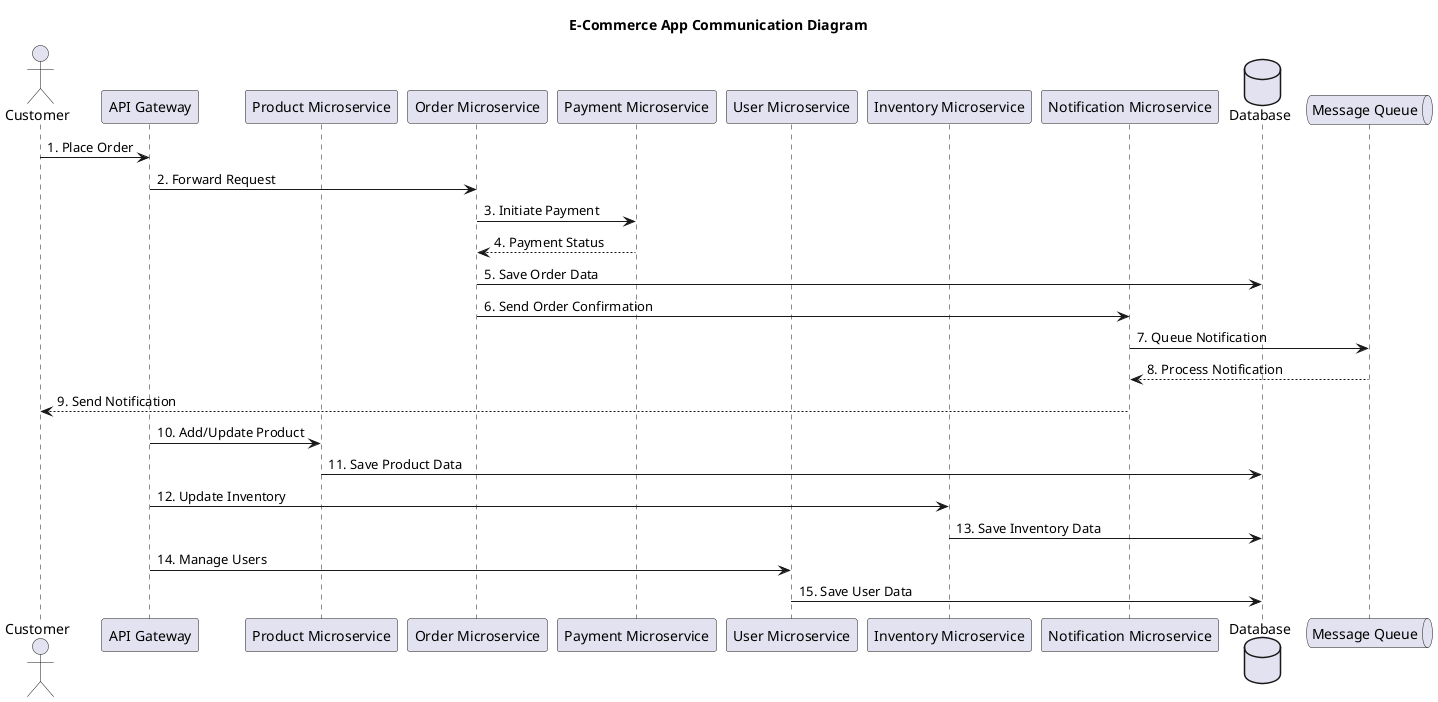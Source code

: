 @startuml

title E-Commerce App Communication Diagram

actor Customer
participant "API Gateway" as APIGateway
participant "Product Microservice" as Product
participant "Order Microservice" as Order
participant "Payment Microservice" as Payment
participant "User Microservice" as User
participant "Inventory Microservice" as Inventory
participant "Notification Microservice" as Notification
database "Database" as DB
queue "Message Queue" as MQ

' Customer Interactions
Customer -> APIGateway : 1. Place Order
APIGateway -> Order : 2. Forward Request
Order -> Payment : 3. Initiate Payment
Payment --> Order : 4. Payment Status
Order -> DB : 5. Save Order Data
Order -> Notification : 6. Send Order Confirmation
Notification -> MQ : 7. Queue Notification
MQ --> Notification : 8. Process Notification
Notification --> Customer : 9. Send Notification

' Admin Interactions
APIGateway -> Product : 10. Add/Update Product
Product -> DB : 11. Save Product Data
APIGateway -> Inventory : 12. Update Inventory
Inventory -> DB : 13. Save Inventory Data
APIGateway -> User : 14. Manage Users
User -> DB : 15. Save User Data

@enduml